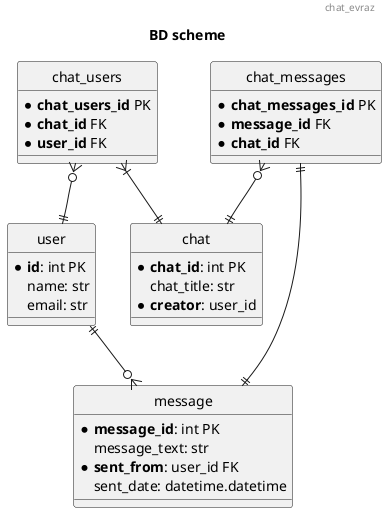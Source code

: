 @startuml
header  chat_evraz
title BD scheme

hide circle




entity message {
    * **message_id**: int PK
    message_text: str
    * **sent_from**: user_id FK
    sent_date: datetime.datetime
    }

entity chat {
    * **chat_id**: int PK
    chat_title: str
    * **creator**: user_id

}

entity user {
    * **id**: int PK
     name: str
     email: str
}

entity chat_messages{
    * **chat_messages_id** PK
    * **message_id** FK
    * **chat_id** FK
}

entity chat_users{
    * **chat_users_id** PK
    * **chat_id** FK
    * **user_id** FK
}

chat_messages ||--|| message
chat_messages }o--|| chat

chat_users }o--|| user
chat_users }|--|| chat
user ||--o{ message


@enduml